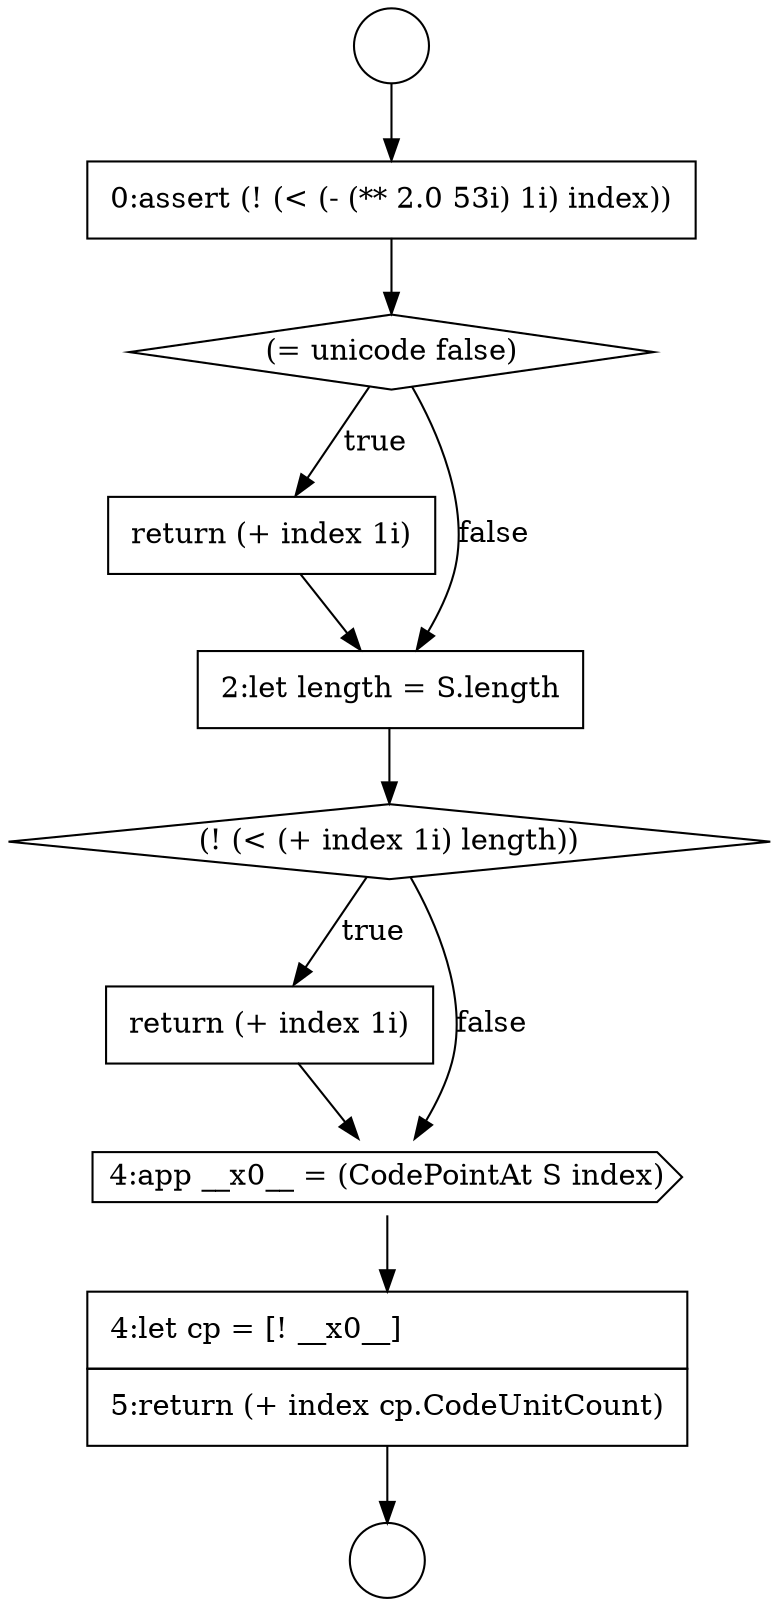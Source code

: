 digraph {
  node15153 [shape=none, margin=0, label=<<font color="black">
    <table border="0" cellborder="1" cellspacing="0" cellpadding="10">
      <tr><td align="left">return (+ index 1i)</td></tr>
    </table>
  </font>> color="black" fillcolor="white" style=filled]
  node15146 [shape=circle label=" " color="black" fillcolor="white" style=filled]
  node15150 [shape=none, margin=0, label=<<font color="black">
    <table border="0" cellborder="1" cellspacing="0" cellpadding="10">
      <tr><td align="left">return (+ index 1i)</td></tr>
    </table>
  </font>> color="black" fillcolor="white" style=filled]
  node15151 [shape=none, margin=0, label=<<font color="black">
    <table border="0" cellborder="1" cellspacing="0" cellpadding="10">
      <tr><td align="left">2:let length = S.length</td></tr>
    </table>
  </font>> color="black" fillcolor="white" style=filled]
  node15147 [shape=circle label=" " color="black" fillcolor="white" style=filled]
  node15155 [shape=none, margin=0, label=<<font color="black">
    <table border="0" cellborder="1" cellspacing="0" cellpadding="10">
      <tr><td align="left">4:let cp = [! __x0__]</td></tr>
      <tr><td align="left">5:return (+ index cp.CodeUnitCount)</td></tr>
    </table>
  </font>> color="black" fillcolor="white" style=filled]
  node15152 [shape=diamond, label=<<font color="black">(! (&lt; (+ index 1i) length))</font>> color="black" fillcolor="white" style=filled]
  node15148 [shape=none, margin=0, label=<<font color="black">
    <table border="0" cellborder="1" cellspacing="0" cellpadding="10">
      <tr><td align="left">0:assert (! (&lt; (- (** 2.0 53i) 1i) index))</td></tr>
    </table>
  </font>> color="black" fillcolor="white" style=filled]
  node15149 [shape=diamond, label=<<font color="black">(= unicode false)</font>> color="black" fillcolor="white" style=filled]
  node15154 [shape=cds, label=<<font color="black">4:app __x0__ = (CodePointAt S index)</font>> color="black" fillcolor="white" style=filled]
  node15151 -> node15152 [ color="black"]
  node15154 -> node15155 [ color="black"]
  node15146 -> node15148 [ color="black"]
  node15152 -> node15153 [label=<<font color="black">true</font>> color="black"]
  node15152 -> node15154 [label=<<font color="black">false</font>> color="black"]
  node15150 -> node15151 [ color="black"]
  node15148 -> node15149 [ color="black"]
  node15149 -> node15150 [label=<<font color="black">true</font>> color="black"]
  node15149 -> node15151 [label=<<font color="black">false</font>> color="black"]
  node15155 -> node15147 [ color="black"]
  node15153 -> node15154 [ color="black"]
}
